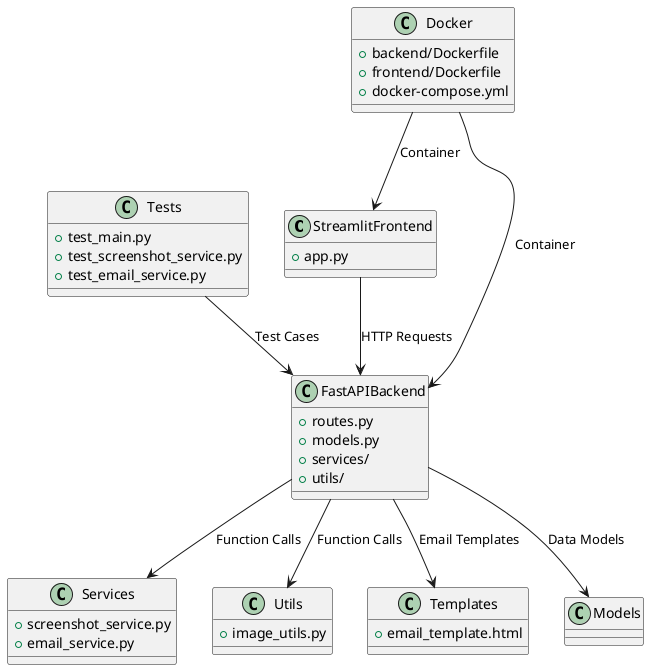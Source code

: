 @startuml
!define RECTANGLE class

RECTANGLE StreamlitFrontend {
  + app.py
}

RECTANGLE FastAPIBackend {
  + routes.py
  + models.py
  + services/
  + utils/
}

RECTANGLE Services {
  + screenshot_service.py
  + email_service.py
}

RECTANGLE Utils {
  + image_utils.py
}

RECTANGLE Tests {
  + test_main.py
  + test_screenshot_service.py
  + test_email_service.py
}

RECTANGLE Templates {
  + email_template.html
}

RECTANGLE Docker {
  + backend/Dockerfile
  + frontend/Dockerfile
  + docker-compose.yml
}

StreamlitFrontend --> FastAPIBackend : HTTP Requests
FastAPIBackend --> Services : Function Calls
FastAPIBackend --> Utils : Function Calls
FastAPIBackend --> Models : Data Models
FastAPIBackend --> Templates : Email Templates
Docker --> StreamlitFrontend : Container
Docker --> FastAPIBackend : Container
Tests --> FastAPIBackend : Test Cases

@enduml